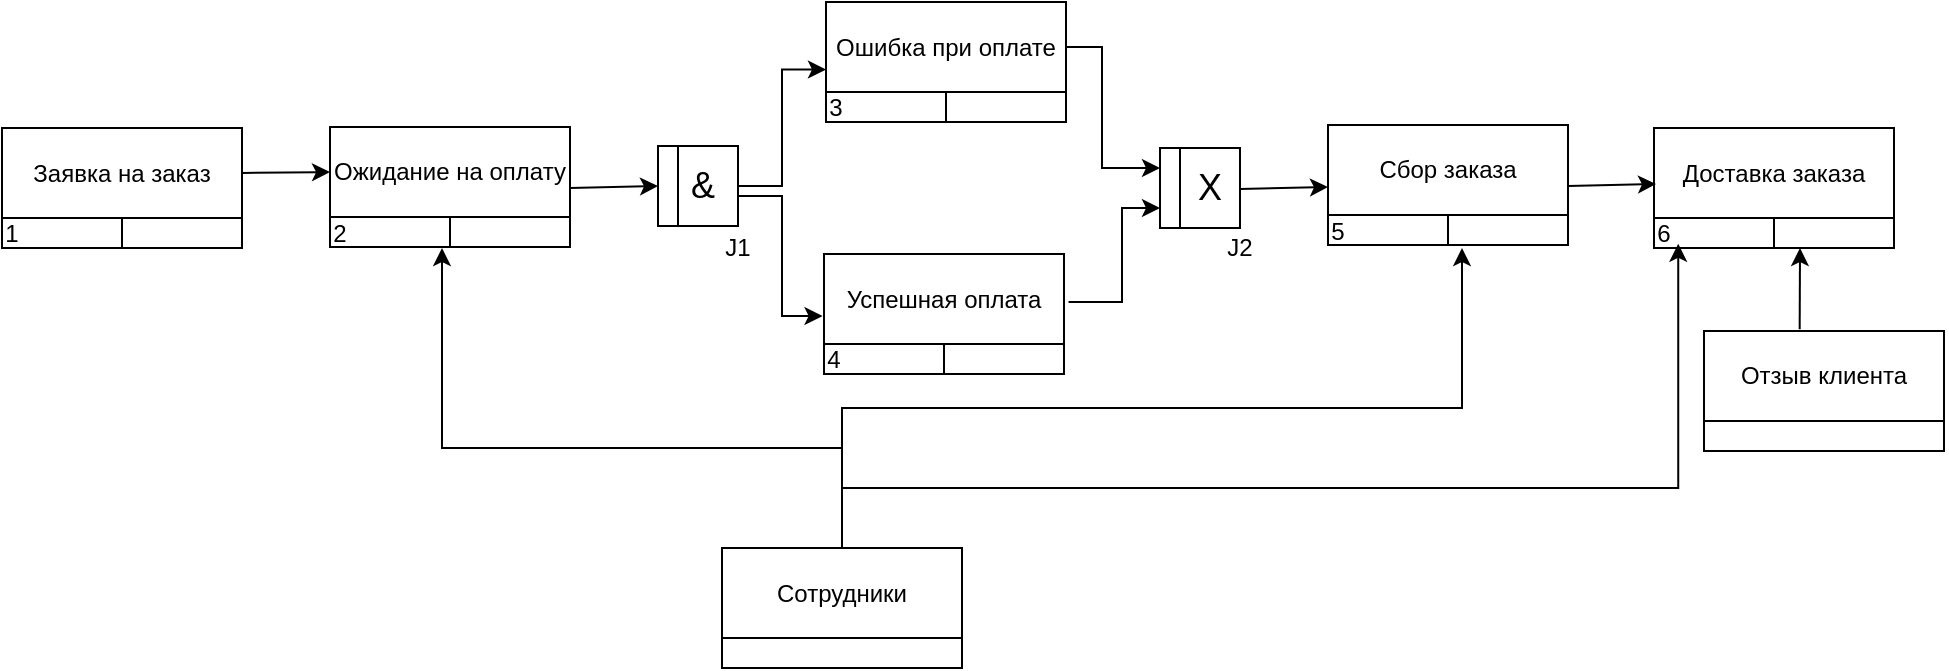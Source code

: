 <mxfile version="22.1.1" type="device">
  <diagram name="Страница — 1" id="tYz9dFUinxgDpFaN_UoN">
    <mxGraphModel dx="1386" dy="793" grid="1" gridSize="10" guides="1" tooltips="1" connect="1" arrows="1" fold="1" page="1" pageScale="1" pageWidth="827" pageHeight="1169" math="0" shadow="0">
      <root>
        <mxCell id="0" />
        <mxCell id="1" parent="0" />
        <mxCell id="HL-mYtazHuZGyib0t5cv-5" value="" style="rounded=0;whiteSpace=wrap;html=1;" vertex="1" parent="1">
          <mxGeometry x="250" y="410" width="120" height="60" as="geometry" />
        </mxCell>
        <mxCell id="HL-mYtazHuZGyib0t5cv-6" value="" style="endArrow=none;html=1;rounded=0;entryX=1;entryY=0.75;entryDx=0;entryDy=0;exitX=0;exitY=0.75;exitDx=0;exitDy=0;" edge="1" parent="1" source="HL-mYtazHuZGyib0t5cv-5" target="HL-mYtazHuZGyib0t5cv-5">
          <mxGeometry width="50" height="50" relative="1" as="geometry">
            <mxPoint x="150" y="600" as="sourcePoint" />
            <mxPoint x="200" y="550" as="targetPoint" />
          </mxGeometry>
        </mxCell>
        <mxCell id="HL-mYtazHuZGyib0t5cv-7" value="" style="endArrow=none;html=1;rounded=0;" edge="1" parent="1">
          <mxGeometry width="50" height="50" relative="1" as="geometry">
            <mxPoint x="310" y="470" as="sourcePoint" />
            <mxPoint x="310" y="455" as="targetPoint" />
          </mxGeometry>
        </mxCell>
        <mxCell id="HL-mYtazHuZGyib0t5cv-8" value="Заявка на заказ" style="text;html=1;strokeColor=none;fillColor=none;align=center;verticalAlign=middle;whiteSpace=wrap;rounded=0;" vertex="1" parent="1">
          <mxGeometry x="250" y="410" width="120" height="45" as="geometry" />
        </mxCell>
        <mxCell id="HL-mYtazHuZGyib0t5cv-9" value="1" style="text;html=1;strokeColor=none;fillColor=none;align=center;verticalAlign=middle;whiteSpace=wrap;rounded=0;" vertex="1" parent="1">
          <mxGeometry x="250" y="453" width="10" height="20" as="geometry" />
        </mxCell>
        <mxCell id="HL-mYtazHuZGyib0t5cv-10" value="" style="rounded=0;whiteSpace=wrap;html=1;" vertex="1" parent="1">
          <mxGeometry x="414" y="409.5" width="120" height="60" as="geometry" />
        </mxCell>
        <mxCell id="HL-mYtazHuZGyib0t5cv-11" value="" style="endArrow=none;html=1;rounded=0;entryX=1;entryY=0.75;entryDx=0;entryDy=0;exitX=0;exitY=0.75;exitDx=0;exitDy=0;" edge="1" parent="1" source="HL-mYtazHuZGyib0t5cv-10" target="HL-mYtazHuZGyib0t5cv-10">
          <mxGeometry width="50" height="50" relative="1" as="geometry">
            <mxPoint x="314" y="599.5" as="sourcePoint" />
            <mxPoint x="364" y="549.5" as="targetPoint" />
          </mxGeometry>
        </mxCell>
        <mxCell id="HL-mYtazHuZGyib0t5cv-12" value="" style="endArrow=none;html=1;rounded=0;" edge="1" parent="1">
          <mxGeometry width="50" height="50" relative="1" as="geometry">
            <mxPoint x="474" y="469.5" as="sourcePoint" />
            <mxPoint x="474" y="454.5" as="targetPoint" />
          </mxGeometry>
        </mxCell>
        <mxCell id="HL-mYtazHuZGyib0t5cv-13" value="Ожидание на оплату" style="text;html=1;strokeColor=none;fillColor=none;align=center;verticalAlign=middle;whiteSpace=wrap;rounded=0;" vertex="1" parent="1">
          <mxGeometry x="414" y="409.5" width="120" height="45" as="geometry" />
        </mxCell>
        <mxCell id="HL-mYtazHuZGyib0t5cv-14" value="2" style="text;html=1;strokeColor=none;fillColor=none;align=center;verticalAlign=middle;whiteSpace=wrap;rounded=0;" vertex="1" parent="1">
          <mxGeometry x="414" y="452.5" width="10" height="20" as="geometry" />
        </mxCell>
        <mxCell id="HL-mYtazHuZGyib0t5cv-15" value="" style="whiteSpace=wrap;html=1;aspect=fixed;" vertex="1" parent="1">
          <mxGeometry x="578" y="419" width="40" height="40" as="geometry" />
        </mxCell>
        <mxCell id="HL-mYtazHuZGyib0t5cv-16" value="" style="endArrow=none;html=1;rounded=0;entryX=0.25;entryY=0;entryDx=0;entryDy=0;exitX=0.25;exitY=1;exitDx=0;exitDy=0;" edge="1" parent="1" source="HL-mYtazHuZGyib0t5cv-15" target="HL-mYtazHuZGyib0t5cv-15">
          <mxGeometry width="50" height="50" relative="1" as="geometry">
            <mxPoint x="548" y="519" as="sourcePoint" />
            <mxPoint x="598" y="469" as="targetPoint" />
          </mxGeometry>
        </mxCell>
        <mxCell id="HL-mYtazHuZGyib0t5cv-17" value="&lt;font style=&quot;font-size: 18px;&quot;&gt;&amp;amp;&amp;nbsp;&lt;/font&gt;" style="text;html=1;strokeColor=none;fillColor=none;align=center;verticalAlign=middle;whiteSpace=wrap;rounded=0;" vertex="1" parent="1">
          <mxGeometry x="588" y="424" width="30" height="30" as="geometry" />
        </mxCell>
        <mxCell id="HL-mYtazHuZGyib0t5cv-18" value="" style="rounded=0;whiteSpace=wrap;html=1;" vertex="1" parent="1">
          <mxGeometry x="662" y="347" width="120" height="60" as="geometry" />
        </mxCell>
        <mxCell id="HL-mYtazHuZGyib0t5cv-19" value="" style="endArrow=none;html=1;rounded=0;entryX=1;entryY=0.75;entryDx=0;entryDy=0;exitX=0;exitY=0.75;exitDx=0;exitDy=0;" edge="1" parent="1" source="HL-mYtazHuZGyib0t5cv-18" target="HL-mYtazHuZGyib0t5cv-18">
          <mxGeometry width="50" height="50" relative="1" as="geometry">
            <mxPoint x="562" y="537" as="sourcePoint" />
            <mxPoint x="612" y="487" as="targetPoint" />
          </mxGeometry>
        </mxCell>
        <mxCell id="HL-mYtazHuZGyib0t5cv-20" value="" style="endArrow=none;html=1;rounded=0;" edge="1" parent="1">
          <mxGeometry width="50" height="50" relative="1" as="geometry">
            <mxPoint x="722" y="407" as="sourcePoint" />
            <mxPoint x="722" y="392" as="targetPoint" />
          </mxGeometry>
        </mxCell>
        <mxCell id="HL-mYtazHuZGyib0t5cv-21" value="Ошибка при оплате" style="text;html=1;strokeColor=none;fillColor=none;align=center;verticalAlign=middle;whiteSpace=wrap;rounded=0;" vertex="1" parent="1">
          <mxGeometry x="662" y="347" width="120" height="45" as="geometry" />
        </mxCell>
        <mxCell id="HL-mYtazHuZGyib0t5cv-22" value="3" style="text;html=1;strokeColor=none;fillColor=none;align=center;verticalAlign=middle;whiteSpace=wrap;rounded=0;" vertex="1" parent="1">
          <mxGeometry x="662" y="390" width="10" height="20" as="geometry" />
        </mxCell>
        <mxCell id="HL-mYtazHuZGyib0t5cv-23" value="" style="rounded=0;whiteSpace=wrap;html=1;" vertex="1" parent="1">
          <mxGeometry x="661" y="473" width="120" height="60" as="geometry" />
        </mxCell>
        <mxCell id="HL-mYtazHuZGyib0t5cv-24" value="" style="endArrow=none;html=1;rounded=0;entryX=1;entryY=0.75;entryDx=0;entryDy=0;exitX=0;exitY=0.75;exitDx=0;exitDy=0;" edge="1" parent="1" source="HL-mYtazHuZGyib0t5cv-23" target="HL-mYtazHuZGyib0t5cv-23">
          <mxGeometry width="50" height="50" relative="1" as="geometry">
            <mxPoint x="561" y="663" as="sourcePoint" />
            <mxPoint x="611" y="613" as="targetPoint" />
          </mxGeometry>
        </mxCell>
        <mxCell id="HL-mYtazHuZGyib0t5cv-25" value="" style="endArrow=none;html=1;rounded=0;" edge="1" parent="1">
          <mxGeometry width="50" height="50" relative="1" as="geometry">
            <mxPoint x="721" y="533" as="sourcePoint" />
            <mxPoint x="721" y="518" as="targetPoint" />
          </mxGeometry>
        </mxCell>
        <mxCell id="HL-mYtazHuZGyib0t5cv-26" value="Успешная оплата" style="text;html=1;strokeColor=none;fillColor=none;align=center;verticalAlign=middle;whiteSpace=wrap;rounded=0;" vertex="1" parent="1">
          <mxGeometry x="661" y="473" width="120" height="45" as="geometry" />
        </mxCell>
        <mxCell id="HL-mYtazHuZGyib0t5cv-27" value="4" style="text;html=1;strokeColor=none;fillColor=none;align=center;verticalAlign=middle;whiteSpace=wrap;rounded=0;" vertex="1" parent="1">
          <mxGeometry x="661" y="516" width="10" height="20" as="geometry" />
        </mxCell>
        <mxCell id="HL-mYtazHuZGyib0t5cv-28" value="" style="rounded=0;whiteSpace=wrap;html=1;" vertex="1" parent="1">
          <mxGeometry x="913" y="408.5" width="120" height="60" as="geometry" />
        </mxCell>
        <mxCell id="HL-mYtazHuZGyib0t5cv-29" value="" style="endArrow=none;html=1;rounded=0;entryX=1;entryY=0.75;entryDx=0;entryDy=0;exitX=0;exitY=0.75;exitDx=0;exitDy=0;" edge="1" parent="1" source="HL-mYtazHuZGyib0t5cv-28" target="HL-mYtazHuZGyib0t5cv-28">
          <mxGeometry width="50" height="50" relative="1" as="geometry">
            <mxPoint x="813" y="598.5" as="sourcePoint" />
            <mxPoint x="863" y="548.5" as="targetPoint" />
          </mxGeometry>
        </mxCell>
        <mxCell id="HL-mYtazHuZGyib0t5cv-30" value="" style="endArrow=none;html=1;rounded=0;" edge="1" parent="1">
          <mxGeometry width="50" height="50" relative="1" as="geometry">
            <mxPoint x="973" y="468.5" as="sourcePoint" />
            <mxPoint x="973" y="453.5" as="targetPoint" />
          </mxGeometry>
        </mxCell>
        <mxCell id="HL-mYtazHuZGyib0t5cv-31" value="Сбор заказа" style="text;html=1;strokeColor=none;fillColor=none;align=center;verticalAlign=middle;whiteSpace=wrap;rounded=0;" vertex="1" parent="1">
          <mxGeometry x="913" y="408.5" width="120" height="45" as="geometry" />
        </mxCell>
        <mxCell id="HL-mYtazHuZGyib0t5cv-32" value="5" style="text;html=1;strokeColor=none;fillColor=none;align=center;verticalAlign=middle;whiteSpace=wrap;rounded=0;" vertex="1" parent="1">
          <mxGeometry x="913" y="451.5" width="10" height="20" as="geometry" />
        </mxCell>
        <mxCell id="HL-mYtazHuZGyib0t5cv-35" value="" style="rounded=0;whiteSpace=wrap;html=1;" vertex="1" parent="1">
          <mxGeometry x="1076" y="410" width="120" height="60" as="geometry" />
        </mxCell>
        <mxCell id="HL-mYtazHuZGyib0t5cv-36" value="" style="endArrow=none;html=1;rounded=0;entryX=1;entryY=0.75;entryDx=0;entryDy=0;exitX=0;exitY=0.75;exitDx=0;exitDy=0;" edge="1" parent="1" source="HL-mYtazHuZGyib0t5cv-35" target="HL-mYtazHuZGyib0t5cv-35">
          <mxGeometry width="50" height="50" relative="1" as="geometry">
            <mxPoint x="976" y="600" as="sourcePoint" />
            <mxPoint x="1026" y="550" as="targetPoint" />
          </mxGeometry>
        </mxCell>
        <mxCell id="HL-mYtazHuZGyib0t5cv-37" value="" style="endArrow=none;html=1;rounded=0;" edge="1" parent="1">
          <mxGeometry width="50" height="50" relative="1" as="geometry">
            <mxPoint x="1136" y="470" as="sourcePoint" />
            <mxPoint x="1136" y="455" as="targetPoint" />
          </mxGeometry>
        </mxCell>
        <mxCell id="HL-mYtazHuZGyib0t5cv-38" value="Доставка заказа" style="text;html=1;strokeColor=none;fillColor=none;align=center;verticalAlign=middle;whiteSpace=wrap;rounded=0;" vertex="1" parent="1">
          <mxGeometry x="1076" y="410" width="120" height="45" as="geometry" />
        </mxCell>
        <mxCell id="HL-mYtazHuZGyib0t5cv-39" value="6" style="text;html=1;strokeColor=none;fillColor=none;align=center;verticalAlign=middle;whiteSpace=wrap;rounded=0;" vertex="1" parent="1">
          <mxGeometry x="1076" y="453" width="10" height="20" as="geometry" />
        </mxCell>
        <mxCell id="HL-mYtazHuZGyib0t5cv-40" value="" style="rounded=0;whiteSpace=wrap;html=1;" vertex="1" parent="1">
          <mxGeometry x="1101" y="511.5" width="120" height="60" as="geometry" />
        </mxCell>
        <mxCell id="HL-mYtazHuZGyib0t5cv-41" value="" style="endArrow=none;html=1;rounded=0;entryX=1;entryY=0.75;entryDx=0;entryDy=0;exitX=0;exitY=0.75;exitDx=0;exitDy=0;" edge="1" parent="1" source="HL-mYtazHuZGyib0t5cv-40" target="HL-mYtazHuZGyib0t5cv-40">
          <mxGeometry width="50" height="50" relative="1" as="geometry">
            <mxPoint x="1001" y="701.5" as="sourcePoint" />
            <mxPoint x="1051" y="651.5" as="targetPoint" />
          </mxGeometry>
        </mxCell>
        <mxCell id="HL-mYtazHuZGyib0t5cv-43" value="Отзыв клиента" style="text;html=1;strokeColor=none;fillColor=none;align=center;verticalAlign=middle;whiteSpace=wrap;rounded=0;" vertex="1" parent="1">
          <mxGeometry x="1101" y="511.5" width="120" height="45" as="geometry" />
        </mxCell>
        <mxCell id="HL-mYtazHuZGyib0t5cv-45" value="" style="rounded=0;whiteSpace=wrap;html=1;" vertex="1" parent="1">
          <mxGeometry x="610" y="620" width="120" height="60" as="geometry" />
        </mxCell>
        <mxCell id="HL-mYtazHuZGyib0t5cv-46" value="" style="endArrow=none;html=1;rounded=0;entryX=1;entryY=0.75;entryDx=0;entryDy=0;exitX=0;exitY=0.75;exitDx=0;exitDy=0;" edge="1" parent="1" source="HL-mYtazHuZGyib0t5cv-45" target="HL-mYtazHuZGyib0t5cv-45">
          <mxGeometry width="50" height="50" relative="1" as="geometry">
            <mxPoint x="510" y="810" as="sourcePoint" />
            <mxPoint x="560" y="760" as="targetPoint" />
          </mxGeometry>
        </mxCell>
        <mxCell id="HL-mYtazHuZGyib0t5cv-47" value="Сотрудники" style="text;html=1;strokeColor=none;fillColor=none;align=center;verticalAlign=middle;whiteSpace=wrap;rounded=0;" vertex="1" parent="1">
          <mxGeometry x="610" y="620" width="120" height="45" as="geometry" />
        </mxCell>
        <mxCell id="HL-mYtazHuZGyib0t5cv-51" value="" style="whiteSpace=wrap;html=1;aspect=fixed;" vertex="1" parent="1">
          <mxGeometry x="829" y="420" width="40" height="40" as="geometry" />
        </mxCell>
        <mxCell id="HL-mYtazHuZGyib0t5cv-52" value="" style="endArrow=none;html=1;rounded=0;entryX=0.25;entryY=0;entryDx=0;entryDy=0;exitX=0.25;exitY=1;exitDx=0;exitDy=0;" edge="1" parent="1" source="HL-mYtazHuZGyib0t5cv-51" target="HL-mYtazHuZGyib0t5cv-51">
          <mxGeometry width="50" height="50" relative="1" as="geometry">
            <mxPoint x="799" y="520" as="sourcePoint" />
            <mxPoint x="849" y="470" as="targetPoint" />
          </mxGeometry>
        </mxCell>
        <mxCell id="HL-mYtazHuZGyib0t5cv-53" value="&lt;font style=&quot;font-size: 18px;&quot;&gt;X&lt;/font&gt;" style="text;html=1;strokeColor=none;fillColor=none;align=center;verticalAlign=middle;whiteSpace=wrap;rounded=0;" vertex="1" parent="1">
          <mxGeometry x="839" y="425" width="30" height="30" as="geometry" />
        </mxCell>
        <mxCell id="HL-mYtazHuZGyib0t5cv-54" value="" style="endArrow=classic;html=1;rounded=0;exitX=1;exitY=0.5;exitDx=0;exitDy=0;entryX=0;entryY=0.5;entryDx=0;entryDy=0;" edge="1" parent="1" source="HL-mYtazHuZGyib0t5cv-8" target="HL-mYtazHuZGyib0t5cv-13">
          <mxGeometry width="50" height="50" relative="1" as="geometry">
            <mxPoint x="250" y="570" as="sourcePoint" />
            <mxPoint x="410" y="440" as="targetPoint" />
          </mxGeometry>
        </mxCell>
        <mxCell id="HL-mYtazHuZGyib0t5cv-56" value="" style="endArrow=classic;html=1;rounded=0;exitX=1;exitY=0.5;exitDx=0;exitDy=0;entryX=0;entryY=0.5;entryDx=0;entryDy=0;" edge="1" parent="1">
          <mxGeometry width="50" height="50" relative="1" as="geometry">
            <mxPoint x="534" y="440" as="sourcePoint" />
            <mxPoint x="578" y="439" as="targetPoint" />
          </mxGeometry>
        </mxCell>
        <mxCell id="HL-mYtazHuZGyib0t5cv-57" value="" style="endArrow=classic;html=1;rounded=0;exitX=1;exitY=0.5;exitDx=0;exitDy=0;entryX=0;entryY=0.75;entryDx=0;entryDy=0;edgeStyle=elbowEdgeStyle;" edge="1" parent="1" source="HL-mYtazHuZGyib0t5cv-17" target="HL-mYtazHuZGyib0t5cv-21">
          <mxGeometry width="50" height="50" relative="1" as="geometry">
            <mxPoint x="544" y="450" as="sourcePoint" />
            <mxPoint x="588" y="449" as="targetPoint" />
          </mxGeometry>
        </mxCell>
        <mxCell id="HL-mYtazHuZGyib0t5cv-58" value="" style="endArrow=classic;html=1;rounded=0;entryX=-0.006;entryY=0.578;entryDx=0;entryDy=0;edgeStyle=elbowEdgeStyle;entryPerimeter=0;exitX=1;exitY=0.5;exitDx=0;exitDy=0;" edge="1" parent="1">
          <mxGeometry width="50" height="50" relative="1" as="geometry">
            <mxPoint x="618" y="444" as="sourcePoint" />
            <mxPoint x="660.28" y="504.01" as="targetPoint" />
            <Array as="points">
              <mxPoint x="640" y="470" />
            </Array>
          </mxGeometry>
        </mxCell>
        <mxCell id="HL-mYtazHuZGyib0t5cv-59" value="" style="endArrow=classic;html=1;rounded=0;exitX=1;exitY=0.5;exitDx=0;exitDy=0;entryX=0;entryY=0.25;entryDx=0;entryDy=0;edgeStyle=elbowEdgeStyle;" edge="1" parent="1" source="HL-mYtazHuZGyib0t5cv-21" target="HL-mYtazHuZGyib0t5cv-51">
          <mxGeometry width="50" height="50" relative="1" as="geometry">
            <mxPoint x="628" y="449" as="sourcePoint" />
            <mxPoint x="672" y="391" as="targetPoint" />
            <Array as="points">
              <mxPoint x="800" y="400" />
            </Array>
          </mxGeometry>
        </mxCell>
        <mxCell id="HL-mYtazHuZGyib0t5cv-60" value="" style="endArrow=classic;html=1;rounded=0;exitX=1.019;exitY=0.533;exitDx=0;exitDy=0;entryX=0;entryY=0.75;entryDx=0;entryDy=0;edgeStyle=elbowEdgeStyle;exitPerimeter=0;" edge="1" parent="1" source="HL-mYtazHuZGyib0t5cv-26" target="HL-mYtazHuZGyib0t5cv-51">
          <mxGeometry width="50" height="50" relative="1" as="geometry">
            <mxPoint x="792" y="380" as="sourcePoint" />
            <mxPoint x="839" y="440" as="targetPoint" />
            <Array as="points">
              <mxPoint x="810" y="470" />
            </Array>
          </mxGeometry>
        </mxCell>
        <mxCell id="HL-mYtazHuZGyib0t5cv-61" value="" style="endArrow=classic;html=1;rounded=0;exitX=1;exitY=0.5;exitDx=0;exitDy=0;entryX=0;entryY=0.5;entryDx=0;entryDy=0;" edge="1" parent="1">
          <mxGeometry width="50" height="50" relative="1" as="geometry">
            <mxPoint x="869" y="440.5" as="sourcePoint" />
            <mxPoint x="913" y="439.5" as="targetPoint" />
          </mxGeometry>
        </mxCell>
        <mxCell id="HL-mYtazHuZGyib0t5cv-62" value="" style="endArrow=classic;html=1;rounded=0;exitX=1;exitY=0.5;exitDx=0;exitDy=0;entryX=0;entryY=0.5;entryDx=0;entryDy=0;" edge="1" parent="1">
          <mxGeometry width="50" height="50" relative="1" as="geometry">
            <mxPoint x="1033" y="439" as="sourcePoint" />
            <mxPoint x="1077" y="438" as="targetPoint" />
          </mxGeometry>
        </mxCell>
        <mxCell id="HL-mYtazHuZGyib0t5cv-63" value="" style="endArrow=classic;html=1;rounded=0;exitX=0.632;exitY=-0.019;exitDx=0;exitDy=0;entryX=0.75;entryY=1;entryDx=0;entryDy=0;exitPerimeter=0;strokeWidth=1;" edge="1" parent="1">
          <mxGeometry width="50" height="50" relative="1" as="geometry">
            <mxPoint x="1148.84" y="510.645" as="sourcePoint" />
            <mxPoint x="1149" y="470" as="targetPoint" />
          </mxGeometry>
        </mxCell>
        <mxCell id="HL-mYtazHuZGyib0t5cv-66" value="" style="endArrow=classic;html=1;rounded=0;edgeStyle=elbowEdgeStyle;elbow=vertical;exitX=0.5;exitY=0;exitDx=0;exitDy=0;" edge="1" parent="1" source="HL-mYtazHuZGyib0t5cv-47">
          <mxGeometry width="50" height="50" relative="1" as="geometry">
            <mxPoint x="530" y="650" as="sourcePoint" />
            <mxPoint x="470" y="470" as="targetPoint" />
            <Array as="points">
              <mxPoint x="570" y="570" />
            </Array>
          </mxGeometry>
        </mxCell>
        <mxCell id="HL-mYtazHuZGyib0t5cv-67" value="" style="endArrow=classic;html=1;rounded=0;edgeStyle=elbowEdgeStyle;elbow=vertical;exitX=0.5;exitY=0;exitDx=0;exitDy=0;" edge="1" parent="1" source="HL-mYtazHuZGyib0t5cv-47">
          <mxGeometry width="50" height="50" relative="1" as="geometry">
            <mxPoint x="680" y="630" as="sourcePoint" />
            <mxPoint x="980" y="470" as="targetPoint" />
            <Array as="points">
              <mxPoint x="830" y="550" />
            </Array>
          </mxGeometry>
        </mxCell>
        <mxCell id="HL-mYtazHuZGyib0t5cv-68" value="" style="endArrow=classic;html=1;rounded=0;edgeStyle=elbowEdgeStyle;elbow=vertical;entryX=0.101;entryY=0.965;entryDx=0;entryDy=0;entryPerimeter=0;" edge="1" parent="1" target="HL-mYtazHuZGyib0t5cv-35">
          <mxGeometry width="50" height="50" relative="1" as="geometry">
            <mxPoint x="670" y="620" as="sourcePoint" />
            <mxPoint x="490" y="490" as="targetPoint" />
            <Array as="points">
              <mxPoint x="590" y="590" />
            </Array>
          </mxGeometry>
        </mxCell>
        <mxCell id="HL-mYtazHuZGyib0t5cv-70" value="J1" style="text;html=1;strokeColor=none;fillColor=none;align=center;verticalAlign=middle;whiteSpace=wrap;rounded=0;" vertex="1" parent="1">
          <mxGeometry x="588" y="455" width="60" height="30" as="geometry" />
        </mxCell>
        <mxCell id="HL-mYtazHuZGyib0t5cv-71" value="J2" style="text;html=1;strokeColor=none;fillColor=none;align=center;verticalAlign=middle;whiteSpace=wrap;rounded=0;" vertex="1" parent="1">
          <mxGeometry x="839" y="455" width="60" height="30" as="geometry" />
        </mxCell>
      </root>
    </mxGraphModel>
  </diagram>
</mxfile>
